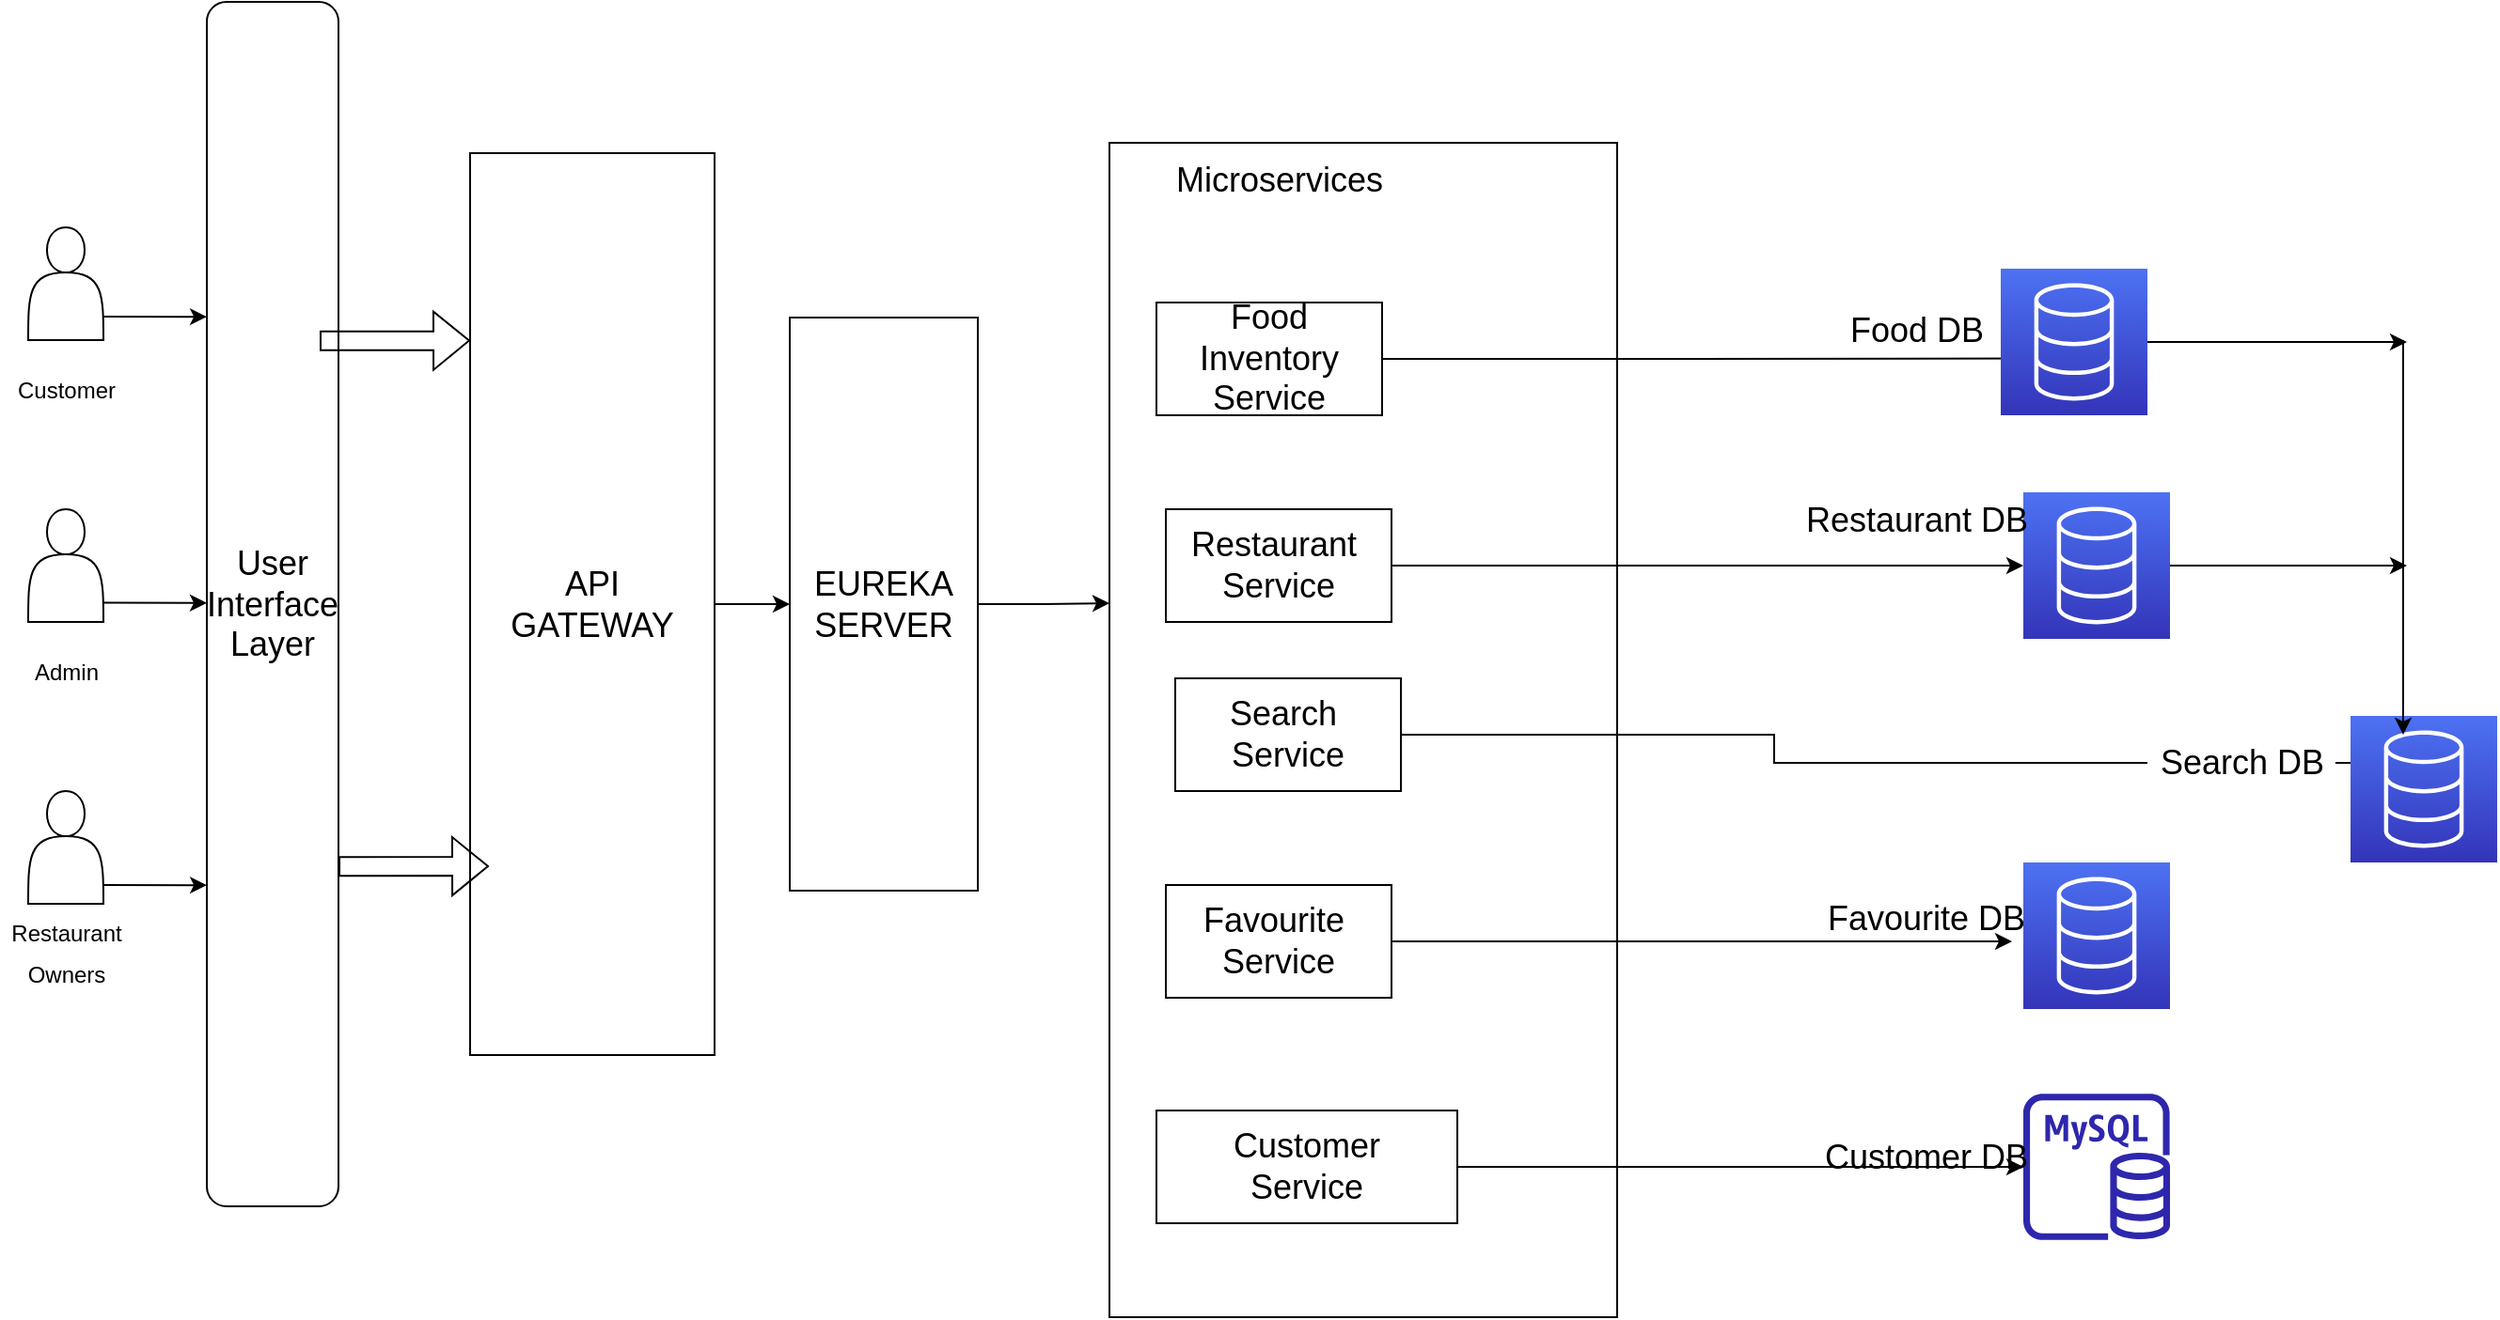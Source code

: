 <mxfile version="16.6.5" type="github">
  <diagram id="APoQwRmvCVOQ1MYEb2q3" name="Page-1">
    <mxGraphModel dx="1583" dy="1875" grid="1" gridSize="10" guides="1" tooltips="1" connect="1" arrows="1" fold="1" page="1" pageScale="1" pageWidth="827" pageHeight="1169" math="0" shadow="0">
      <root>
        <mxCell id="0" />
        <mxCell id="1" parent="0" />
        <mxCell id="oaNfcxI___qEai4BzGdi-30" value="" style="rounded=0;whiteSpace=wrap;html=1;fontSize=18;" vertex="1" parent="1">
          <mxGeometry x="590" y="15" width="270" height="625" as="geometry" />
        </mxCell>
        <mxCell id="oaNfcxI___qEai4BzGdi-12" style="edgeStyle=orthogonalEdgeStyle;rounded=0;orthogonalLoop=1;jettySize=auto;html=1;entryX=0;entryY=0.5;entryDx=0;entryDy=0;fontSize=18;" edge="1" parent="1" source="oaNfcxI___qEai4BzGdi-1" target="oaNfcxI___qEai4BzGdi-11">
          <mxGeometry relative="1" as="geometry" />
        </mxCell>
        <mxCell id="oaNfcxI___qEai4BzGdi-1" value="&lt;font style=&quot;font-size: 18px&quot;&gt;API&lt;br&gt;GATEWAY&lt;/font&gt;" style="rounded=0;whiteSpace=wrap;html=1;" vertex="1" parent="1">
          <mxGeometry x="250" y="20.5" width="130" height="480" as="geometry" />
        </mxCell>
        <mxCell id="oaNfcxI___qEai4BzGdi-2" value="" style="shape=actor;whiteSpace=wrap;html=1;fontSize=18;" vertex="1" parent="1">
          <mxGeometry x="15" y="60" width="40" height="60" as="geometry" />
        </mxCell>
        <mxCell id="oaNfcxI___qEai4BzGdi-3" value="&lt;font style=&quot;font-size: 12px&quot;&gt;Customer&lt;/font&gt;" style="text;html=1;align=center;verticalAlign=middle;resizable=0;points=[];autosize=1;strokeColor=none;fillColor=none;fontSize=18;" vertex="1" parent="1">
          <mxGeometry y="130" width="70" height="30" as="geometry" />
        </mxCell>
        <mxCell id="oaNfcxI___qEai4BzGdi-5" value="" style="shape=actor;whiteSpace=wrap;html=1;fontSize=18;" vertex="1" parent="1">
          <mxGeometry x="15" y="210" width="40" height="60" as="geometry" />
        </mxCell>
        <mxCell id="oaNfcxI___qEai4BzGdi-6" value="&lt;span style=&quot;font-size: 12px&quot;&gt;Admin&lt;/span&gt;" style="text;html=1;align=center;verticalAlign=middle;resizable=0;points=[];autosize=1;strokeColor=none;fillColor=none;fontSize=18;" vertex="1" parent="1">
          <mxGeometry x="10" y="280" width="50" height="30" as="geometry" />
        </mxCell>
        <mxCell id="oaNfcxI___qEai4BzGdi-7" value="" style="endArrow=classic;html=1;rounded=0;fontSize=12;entryX=0.056;entryY=0.196;entryDx=0;entryDy=0;entryPerimeter=0;" edge="1" parent="1">
          <mxGeometry width="50" height="50" relative="1" as="geometry">
            <mxPoint x="55" y="107.5" as="sourcePoint" />
            <mxPoint x="110.04" y="107.58" as="targetPoint" />
          </mxGeometry>
        </mxCell>
        <mxCell id="oaNfcxI___qEai4BzGdi-8" value="" style="shape=actor;whiteSpace=wrap;html=1;fontSize=18;" vertex="1" parent="1">
          <mxGeometry x="15" y="360" width="40" height="60" as="geometry" />
        </mxCell>
        <mxCell id="oaNfcxI___qEai4BzGdi-9" value="&lt;span style=&quot;font-size: 12px&quot;&gt;Restaurant&lt;br&gt;Owners&lt;br&gt;&lt;/span&gt;" style="text;html=1;align=center;verticalAlign=middle;resizable=0;points=[];autosize=1;strokeColor=none;fillColor=none;fontSize=18;" vertex="1" parent="1">
          <mxGeometry y="420" width="70" height="50" as="geometry" />
        </mxCell>
        <mxCell id="oaNfcxI___qEai4BzGdi-10" value="" style="endArrow=classic;html=1;rounded=0;fontSize=12;entryX=0.056;entryY=0.196;entryDx=0;entryDy=0;entryPerimeter=0;" edge="1" parent="1">
          <mxGeometry width="50" height="50" relative="1" as="geometry">
            <mxPoint x="55" y="410" as="sourcePoint" />
            <mxPoint x="110.04" y="410.08" as="targetPoint" />
          </mxGeometry>
        </mxCell>
        <mxCell id="oaNfcxI___qEai4BzGdi-33" style="edgeStyle=orthogonalEdgeStyle;rounded=0;orthogonalLoop=1;jettySize=auto;html=1;entryX=0;entryY=0.392;entryDx=0;entryDy=0;entryPerimeter=0;fontSize=18;" edge="1" parent="1" source="oaNfcxI___qEai4BzGdi-11" target="oaNfcxI___qEai4BzGdi-30">
          <mxGeometry relative="1" as="geometry" />
        </mxCell>
        <mxCell id="oaNfcxI___qEai4BzGdi-11" value="&lt;font style=&quot;font-size: 18px&quot;&gt;EUREKA SERVER&lt;/font&gt;" style="rounded=0;whiteSpace=wrap;html=1;fontSize=12;" vertex="1" parent="1">
          <mxGeometry x="420" y="108" width="100" height="305" as="geometry" />
        </mxCell>
        <mxCell id="oaNfcxI___qEai4BzGdi-48" style="edgeStyle=orthogonalEdgeStyle;rounded=0;orthogonalLoop=1;jettySize=auto;html=1;entryX=0.401;entryY=0.612;entryDx=0;entryDy=0;entryPerimeter=0;fontSize=18;" edge="1" parent="1" source="oaNfcxI___qEai4BzGdi-13" target="oaNfcxI___qEai4BzGdi-35">
          <mxGeometry relative="1" as="geometry" />
        </mxCell>
        <mxCell id="oaNfcxI___qEai4BzGdi-13" value="Food Inventory Service" style="rounded=0;whiteSpace=wrap;html=1;fontSize=18;" vertex="1" parent="1">
          <mxGeometry x="615" y="100" width="120" height="60" as="geometry" />
        </mxCell>
        <mxCell id="oaNfcxI___qEai4BzGdi-46" style="edgeStyle=orthogonalEdgeStyle;rounded=0;orthogonalLoop=1;jettySize=auto;html=1;fontSize=18;" edge="1" parent="1" source="oaNfcxI___qEai4BzGdi-16" target="oaNfcxI___qEai4BzGdi-37">
          <mxGeometry relative="1" as="geometry" />
        </mxCell>
        <mxCell id="oaNfcxI___qEai4BzGdi-16" value="Restaurant&amp;nbsp;&lt;br&gt;Service" style="rounded=0;whiteSpace=wrap;html=1;fontSize=18;" vertex="1" parent="1">
          <mxGeometry x="620" y="210" width="120" height="60" as="geometry" />
        </mxCell>
        <mxCell id="oaNfcxI___qEai4BzGdi-58" style="edgeStyle=orthogonalEdgeStyle;rounded=0;orthogonalLoop=1;jettySize=auto;html=1;fontSize=18;" edge="1" parent="1" source="oaNfcxI___qEai4BzGdi-17">
          <mxGeometry relative="1" as="geometry">
            <mxPoint x="1070" y="440" as="targetPoint" />
          </mxGeometry>
        </mxCell>
        <mxCell id="oaNfcxI___qEai4BzGdi-17" value="Favourite&amp;nbsp;&lt;br&gt;Service" style="rounded=0;whiteSpace=wrap;html=1;fontSize=18;" vertex="1" parent="1">
          <mxGeometry x="620" y="410" width="120" height="60" as="geometry" />
        </mxCell>
        <mxCell id="oaNfcxI___qEai4BzGdi-39" style="edgeStyle=orthogonalEdgeStyle;rounded=0;orthogonalLoop=1;jettySize=auto;html=1;fontSize=18;" edge="1" parent="1" source="oaNfcxI___qEai4BzGdi-20" target="oaNfcxI___qEai4BzGdi-38">
          <mxGeometry relative="1" as="geometry" />
        </mxCell>
        <mxCell id="oaNfcxI___qEai4BzGdi-20" value="Customer&lt;br&gt;Service" style="rounded=0;whiteSpace=wrap;html=1;fontSize=18;" vertex="1" parent="1">
          <mxGeometry x="615" y="530" width="160" height="60" as="geometry" />
        </mxCell>
        <mxCell id="oaNfcxI___qEai4BzGdi-54" style="edgeStyle=orthogonalEdgeStyle;rounded=0;orthogonalLoop=1;jettySize=auto;html=1;entryX=0;entryY=0.5;entryDx=0;entryDy=0;entryPerimeter=0;fontSize=18;startArrow=none;" edge="1" parent="1" source="oaNfcxI___qEai4BzGdi-45" target="oaNfcxI___qEai4BzGdi-42">
          <mxGeometry relative="1" as="geometry" />
        </mxCell>
        <mxCell id="oaNfcxI___qEai4BzGdi-28" value="Search&amp;nbsp;&lt;br&gt;Service" style="rounded=0;whiteSpace=wrap;html=1;fontSize=18;" vertex="1" parent="1">
          <mxGeometry x="625" y="300" width="120" height="60" as="geometry" />
        </mxCell>
        <mxCell id="oaNfcxI___qEai4BzGdi-31" value="Microservices" style="text;html=1;align=center;verticalAlign=middle;resizable=0;points=[];autosize=1;strokeColor=none;fillColor=none;fontSize=18;" vertex="1" parent="1">
          <mxGeometry x="615" y="20" width="130" height="30" as="geometry" />
        </mxCell>
        <mxCell id="oaNfcxI___qEai4BzGdi-51" style="edgeStyle=orthogonalEdgeStyle;rounded=0;orthogonalLoop=1;jettySize=auto;html=1;fontSize=18;" edge="1" parent="1" source="oaNfcxI___qEai4BzGdi-35">
          <mxGeometry relative="1" as="geometry">
            <mxPoint x="1280" y="121.0" as="targetPoint" />
          </mxGeometry>
        </mxCell>
        <mxCell id="oaNfcxI___qEai4BzGdi-35" value="" style="sketch=0;points=[[0,0,0],[0.25,0,0],[0.5,0,0],[0.75,0,0],[1,0,0],[0,1,0],[0.25,1,0],[0.5,1,0],[0.75,1,0],[1,1,0],[0,0.25,0],[0,0.5,0],[0,0.75,0],[1,0.25,0],[1,0.5,0],[1,0.75,0]];outlineConnect=0;fontColor=#232F3E;gradientColor=#4D72F3;gradientDirection=north;fillColor=#3334B9;strokeColor=#ffffff;dashed=0;verticalLabelPosition=bottom;verticalAlign=top;align=center;html=1;fontSize=12;fontStyle=0;aspect=fixed;shape=mxgraph.aws4.resourceIcon;resIcon=mxgraph.aws4.database;" vertex="1" parent="1">
          <mxGeometry x="1064" y="82" width="78" height="78" as="geometry" />
        </mxCell>
        <mxCell id="oaNfcxI___qEai4BzGdi-52" style="edgeStyle=orthogonalEdgeStyle;rounded=0;orthogonalLoop=1;jettySize=auto;html=1;fontSize=18;" edge="1" parent="1" source="oaNfcxI___qEai4BzGdi-37">
          <mxGeometry relative="1" as="geometry">
            <mxPoint x="1280" y="240" as="targetPoint" />
          </mxGeometry>
        </mxCell>
        <mxCell id="oaNfcxI___qEai4BzGdi-37" value="" style="sketch=0;points=[[0,0,0],[0.25,0,0],[0.5,0,0],[0.75,0,0],[1,0,0],[0,1,0],[0.25,1,0],[0.5,1,0],[0.75,1,0],[1,1,0],[0,0.25,0],[0,0.5,0],[0,0.75,0],[1,0.25,0],[1,0.5,0],[1,0.75,0]];outlineConnect=0;fontColor=#232F3E;gradientColor=#4D72F3;gradientDirection=north;fillColor=#3334B9;strokeColor=#ffffff;dashed=0;verticalLabelPosition=bottom;verticalAlign=top;align=center;html=1;fontSize=12;fontStyle=0;aspect=fixed;shape=mxgraph.aws4.resourceIcon;resIcon=mxgraph.aws4.database;" vertex="1" parent="1">
          <mxGeometry x="1076" y="201" width="78" height="78" as="geometry" />
        </mxCell>
        <mxCell id="oaNfcxI___qEai4BzGdi-38" value="" style="sketch=0;outlineConnect=0;fontColor=#232F3E;gradientColor=none;fillColor=#2E27AD;strokeColor=none;dashed=0;verticalLabelPosition=bottom;verticalAlign=top;align=center;html=1;fontSize=12;fontStyle=0;aspect=fixed;pointerEvents=1;shape=mxgraph.aws4.rds_mysql_instance;" vertex="1" parent="1">
          <mxGeometry x="1076" y="521" width="78" height="78" as="geometry" />
        </mxCell>
        <mxCell id="oaNfcxI___qEai4BzGdi-40" value="Restaurant DB" style="text;html=1;align=center;verticalAlign=middle;resizable=0;points=[];autosize=1;strokeColor=none;fillColor=none;fontSize=18;" vertex="1" parent="1">
          <mxGeometry x="954" y="201" width="130" height="30" as="geometry" />
        </mxCell>
        <mxCell id="oaNfcxI___qEai4BzGdi-41" value="Food DB" style="text;html=1;align=center;verticalAlign=middle;resizable=0;points=[];autosize=1;strokeColor=none;fillColor=none;fontSize=18;" vertex="1" parent="1">
          <mxGeometry x="974" y="100" width="90" height="30" as="geometry" />
        </mxCell>
        <mxCell id="oaNfcxI___qEai4BzGdi-42" value="" style="sketch=0;points=[[0,0,0],[0.25,0,0],[0.5,0,0],[0.75,0,0],[1,0,0],[0,1,0],[0.25,1,0],[0.5,1,0],[0.75,1,0],[1,1,0],[0,0.25,0],[0,0.5,0],[0,0.75,0],[1,0.25,0],[1,0.5,0],[1,0.75,0]];outlineConnect=0;fontColor=#232F3E;gradientColor=#4D72F3;gradientDirection=north;fillColor=#3334B9;strokeColor=#ffffff;dashed=0;verticalLabelPosition=bottom;verticalAlign=top;align=center;html=1;fontSize=12;fontStyle=0;aspect=fixed;shape=mxgraph.aws4.resourceIcon;resIcon=mxgraph.aws4.database;" vertex="1" parent="1">
          <mxGeometry x="1250" y="320" width="78" height="78" as="geometry" />
        </mxCell>
        <mxCell id="oaNfcxI___qEai4BzGdi-53" value="" style="endArrow=classic;html=1;rounded=0;fontSize=18;" edge="1" parent="1">
          <mxGeometry width="50" height="50" relative="1" as="geometry">
            <mxPoint x="1278" y="120" as="sourcePoint" />
            <mxPoint x="1278" y="330" as="targetPoint" />
          </mxGeometry>
        </mxCell>
        <mxCell id="oaNfcxI___qEai4BzGdi-57" value="" style="sketch=0;points=[[0,0,0],[0.25,0,0],[0.5,0,0],[0.75,0,0],[1,0,0],[0,1,0],[0.25,1,0],[0.5,1,0],[0.75,1,0],[1,1,0],[0,0.25,0],[0,0.5,0],[0,0.75,0],[1,0.25,0],[1,0.5,0],[1,0.75,0]];outlineConnect=0;fontColor=#232F3E;gradientColor=#4D72F3;gradientDirection=north;fillColor=#3334B9;strokeColor=#ffffff;dashed=0;verticalLabelPosition=bottom;verticalAlign=top;align=center;html=1;fontSize=12;fontStyle=0;aspect=fixed;shape=mxgraph.aws4.resourceIcon;resIcon=mxgraph.aws4.database;" vertex="1" parent="1">
          <mxGeometry x="1076" y="398" width="78" height="78" as="geometry" />
        </mxCell>
        <mxCell id="oaNfcxI___qEai4BzGdi-45" value="Search DB" style="text;html=1;align=center;verticalAlign=middle;resizable=0;points=[];autosize=1;strokeColor=none;fillColor=none;fontSize=18;" vertex="1" parent="1">
          <mxGeometry x="1142" y="330" width="100" height="30" as="geometry" />
        </mxCell>
        <mxCell id="oaNfcxI___qEai4BzGdi-59" value="" style="edgeStyle=orthogonalEdgeStyle;rounded=0;orthogonalLoop=1;jettySize=auto;html=1;entryX=0;entryY=0.5;entryDx=0;entryDy=0;entryPerimeter=0;fontSize=18;endArrow=none;" edge="1" parent="1" source="oaNfcxI___qEai4BzGdi-28" target="oaNfcxI___qEai4BzGdi-45">
          <mxGeometry relative="1" as="geometry">
            <mxPoint x="745" y="330.0" as="sourcePoint" />
            <mxPoint x="1250" y="359" as="targetPoint" />
          </mxGeometry>
        </mxCell>
        <mxCell id="oaNfcxI___qEai4BzGdi-60" value="Favourite DB" style="text;html=1;align=center;verticalAlign=middle;resizable=0;points=[];autosize=1;strokeColor=none;fillColor=none;fontSize=18;" vertex="1" parent="1">
          <mxGeometry x="964" y="412.5" width="120" height="30" as="geometry" />
        </mxCell>
        <mxCell id="oaNfcxI___qEai4BzGdi-61" value="Customer DB" style="text;html=1;align=center;verticalAlign=middle;resizable=0;points=[];autosize=1;strokeColor=none;fillColor=none;fontSize=18;" vertex="1" parent="1">
          <mxGeometry x="964" y="540" width="120" height="30" as="geometry" />
        </mxCell>
        <mxCell id="oaNfcxI___qEai4BzGdi-65" value="User&lt;br&gt;Interface&lt;br&gt;Layer" style="rounded=1;whiteSpace=wrap;html=1;fontSize=18;" vertex="1" parent="1">
          <mxGeometry x="110" y="-60" width="70" height="641" as="geometry" />
        </mxCell>
        <mxCell id="oaNfcxI___qEai4BzGdi-67" value="" style="endArrow=classic;html=1;rounded=0;fontSize=12;entryX=0.056;entryY=0.196;entryDx=0;entryDy=0;entryPerimeter=0;" edge="1" parent="1">
          <mxGeometry width="50" height="50" relative="1" as="geometry">
            <mxPoint x="54.96" y="259.79" as="sourcePoint" />
            <mxPoint x="110.0" y="259.87" as="targetPoint" />
          </mxGeometry>
        </mxCell>
        <mxCell id="oaNfcxI___qEai4BzGdi-70" value="" style="shape=flexArrow;endArrow=classic;html=1;rounded=0;fontSize=18;entryX=0.077;entryY=0.582;entryDx=0;entryDy=0;entryPerimeter=0;" edge="1" parent="1">
          <mxGeometry width="50" height="50" relative="1" as="geometry">
            <mxPoint x="169.99" y="120.43" as="sourcePoint" />
            <mxPoint x="250" y="120.29" as="targetPoint" />
          </mxGeometry>
        </mxCell>
        <mxCell id="oaNfcxI___qEai4BzGdi-71" value="" style="shape=flexArrow;endArrow=classic;html=1;rounded=0;fontSize=18;entryX=0.077;entryY=0.582;entryDx=0;entryDy=0;entryPerimeter=0;" edge="1" parent="1">
          <mxGeometry width="50" height="50" relative="1" as="geometry">
            <mxPoint x="180.0" y="400.14" as="sourcePoint" />
            <mxPoint x="260.01" y="400.0" as="targetPoint" />
          </mxGeometry>
        </mxCell>
      </root>
    </mxGraphModel>
  </diagram>
</mxfile>
